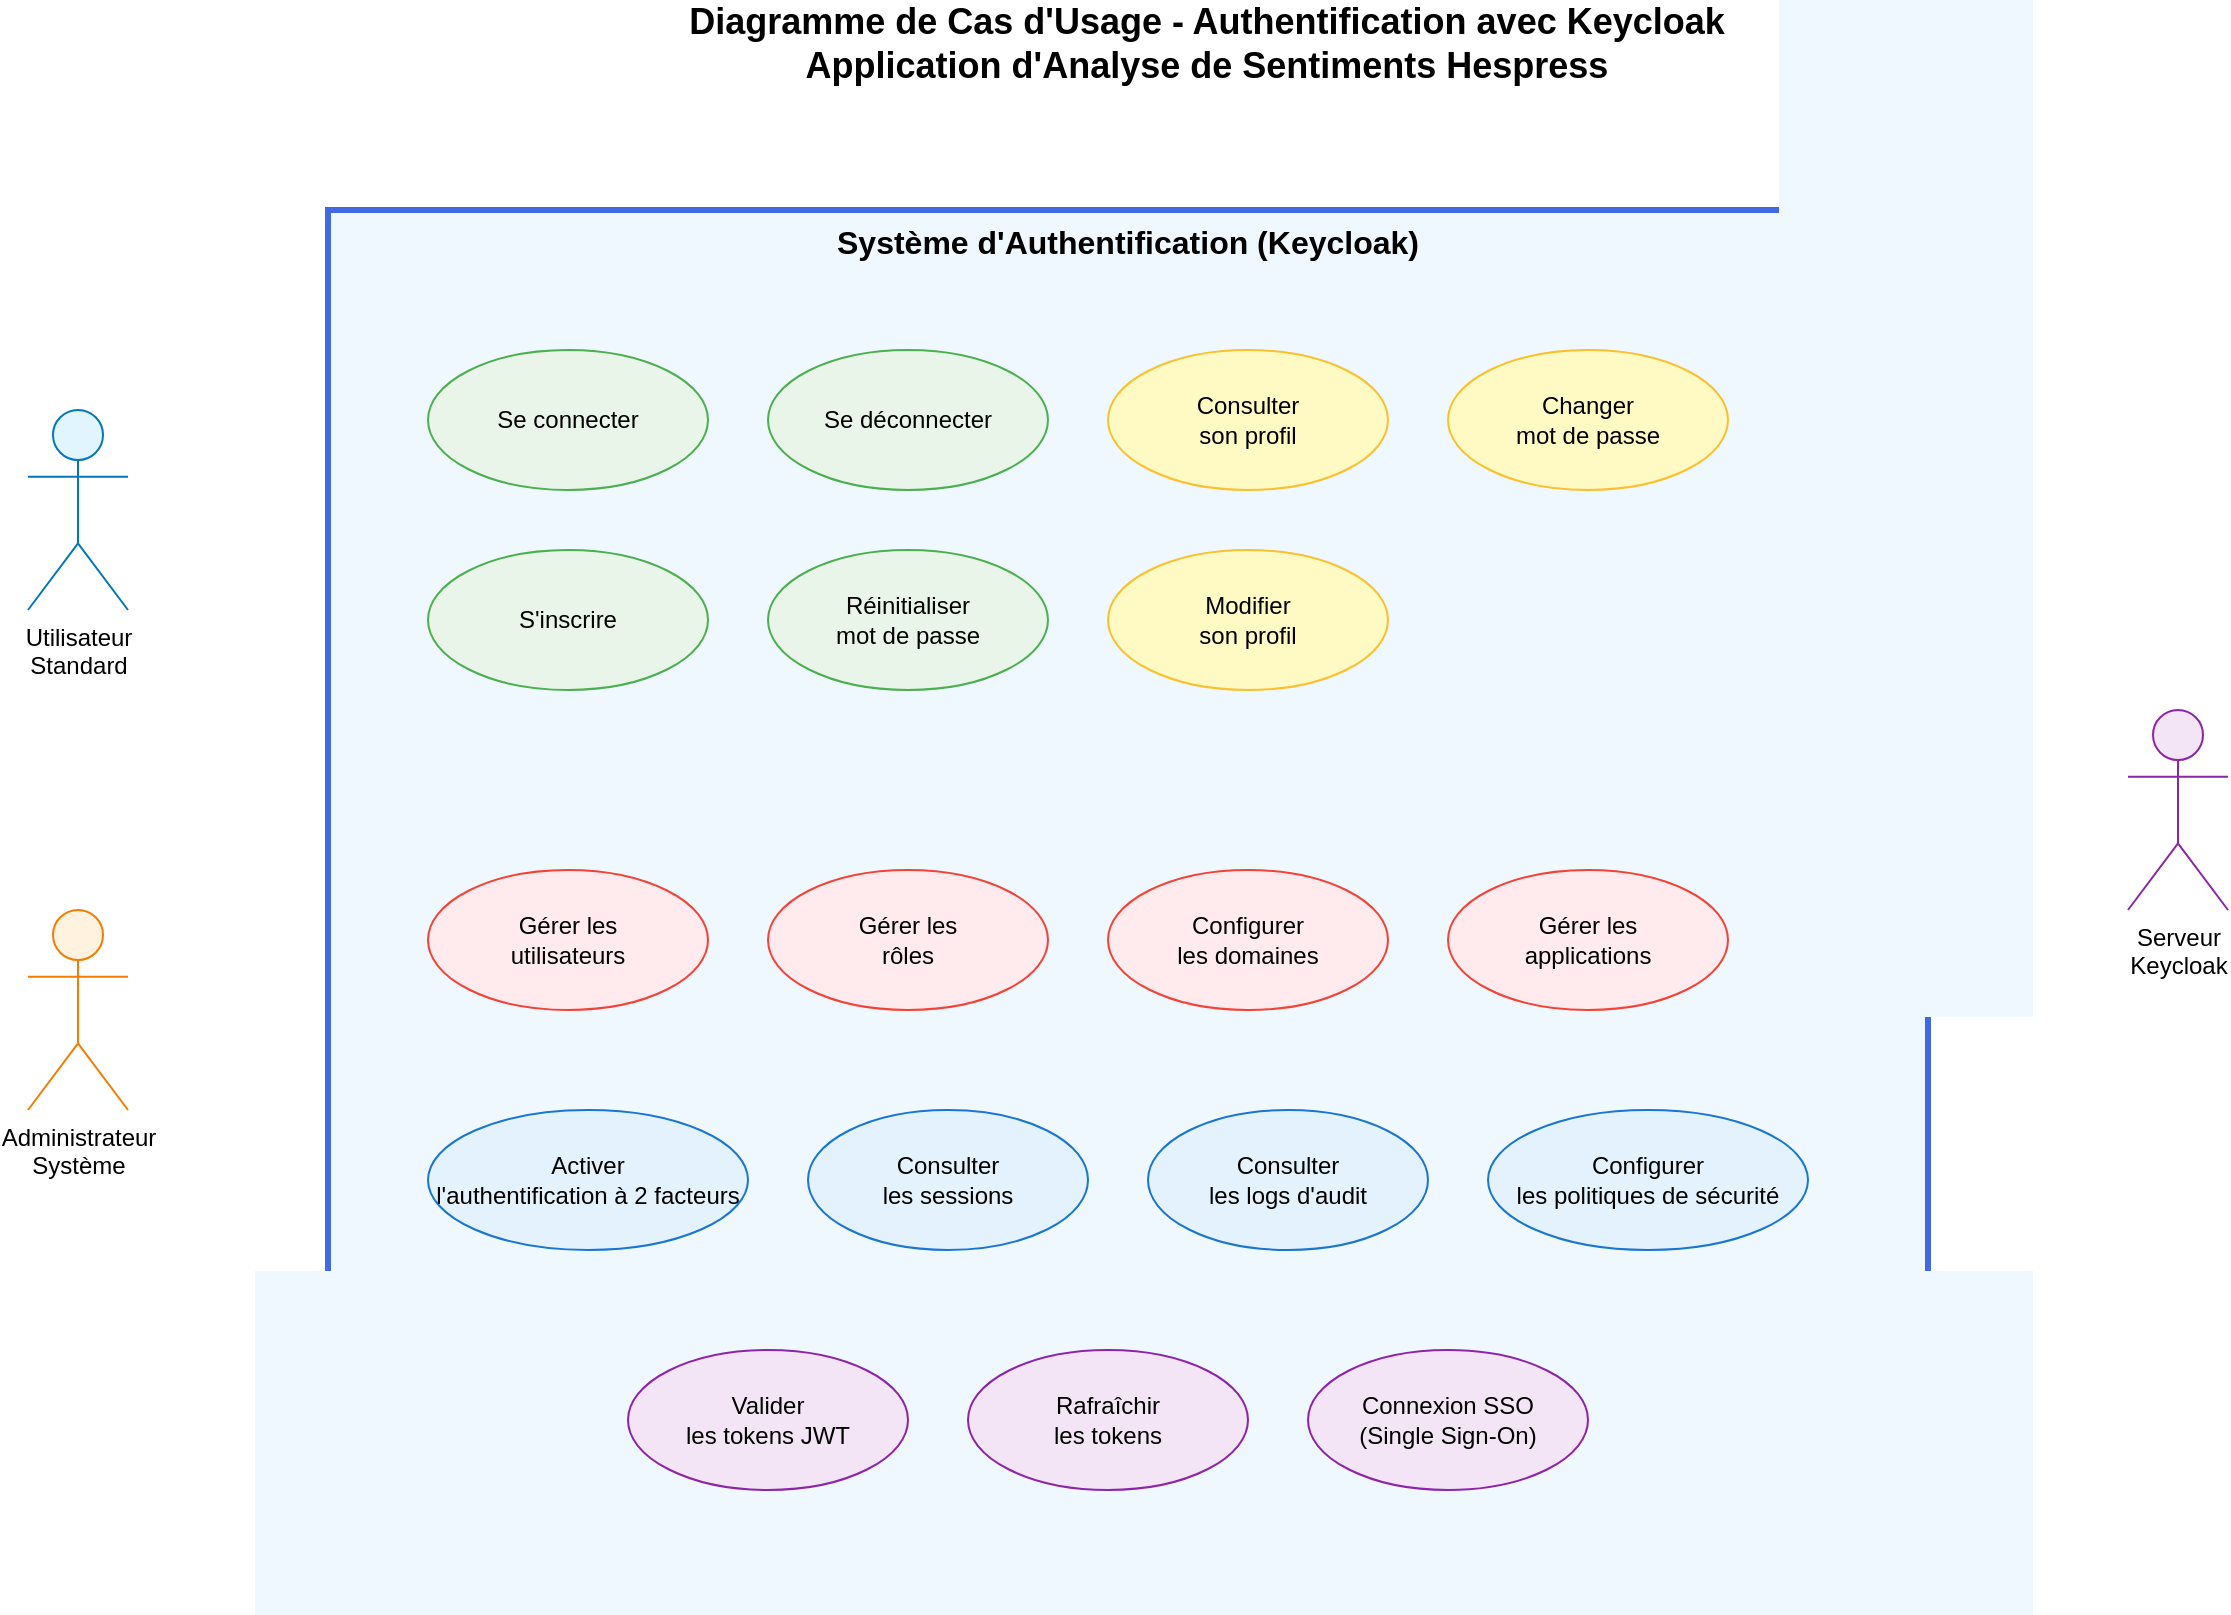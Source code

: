 <mxfile>
    <diagram name="Auth-UseCase" id="AuthenticationUseCases">
        <mxGraphModel dx="72986" dy="55893" grid="1" gridSize="9" guides="1" tooltips="1" connect="1" arrows="1" fold="1" page="1" pageScale="1" pageWidth="827" pageHeight="1169" math="0" shadow="0">
            <root>
                <mxCell id="0"/>
                <mxCell id="1" parent="0"/>
                <mxCell id="auth-system-boundary" value="Système d&#39;Authentification (Keycloak)" style="rounded=0;whiteSpace=wrap;html=1;fillColor=#f0f8ff;strokeColor=#4169e1;strokeWidth=3;fontSize=16;fontStyle=1;verticalAlign=top;" parent="1" vertex="1">
                    <mxGeometry x="-57081" y="-46490" width="800" height="700" as="geometry"/>
                </mxCell>
                <mxCell id="user-actor" value="Utilisateur&#xa;Standard" style="shape=umlActor;html=1;verticalLabelPosition=bottom;verticalAlign=top;align=center;fillColor=#e1f5fe;strokeColor=#0277bd;fontSize=12;" parent="1" vertex="1">
                    <mxGeometry x="-57231" y="-46390" width="50" height="100" as="geometry"/>
                </mxCell>
                <mxCell id="admin-actor" value="Administrateur&#xa;Système" style="shape=umlActor;html=1;verticalLabelPosition=bottom;verticalAlign=top;align=center;fillColor=#fff3e0;strokeColor=#f57c00;fontSize=12;" parent="1" vertex="1">
                    <mxGeometry x="-57231" y="-46140" width="50" height="100" as="geometry"/>
                </mxCell>
                <mxCell id="keycloak-actor" value="Serveur&#xa;Keycloak" style="shape=umlActor;html=1;verticalLabelPosition=bottom;verticalAlign=top;align=center;fillColor=#f3e5f5;strokeColor=#8e24aa;fontSize=12;" parent="1" vertex="1">
                    <mxGeometry x="-56181" y="-46240" width="50" height="100" as="geometry"/>
                </mxCell>
                <mxCell id="login-uc" value="Se connecter" style="ellipse;whiteSpace=wrap;html=1;fillColor=#e8f5e8;strokeColor=#4caf50;fontSize=12;" parent="1" vertex="1">
                    <mxGeometry x="-57031" y="-46420" width="140" height="70" as="geometry"/>
                </mxCell>
                <mxCell id="logout-uc" value="Se déconnecter" style="ellipse;whiteSpace=wrap;html=1;fillColor=#e8f5e8;strokeColor=#4caf50;fontSize=12;" parent="1" vertex="1">
                    <mxGeometry x="-56861" y="-46420" width="140" height="70" as="geometry"/>
                </mxCell>
                <mxCell id="register-uc" value="S&#39;inscrire" style="ellipse;whiteSpace=wrap;html=1;fillColor=#e8f5e8;strokeColor=#4caf50;fontSize=12;" parent="1" vertex="1">
                    <mxGeometry x="-57031" y="-46320" width="140" height="70" as="geometry"/>
                </mxCell>
                <mxCell id="reset-password-uc" value="Réinitialiser&#xa;mot de passe" style="ellipse;whiteSpace=wrap;html=1;fillColor=#e8f5e8;strokeColor=#4caf50;fontSize=12;" parent="1" vertex="1">
                    <mxGeometry x="-56861" y="-46320" width="140" height="70" as="geometry"/>
                </mxCell>
                <mxCell id="view-profile-uc" value="Consulter&#xa;son profil" style="ellipse;whiteSpace=wrap;html=1;fillColor=#fff9c4;strokeColor=#fbc02d;fontSize=12;" parent="1" vertex="1">
                    <mxGeometry x="-56691" y="-46420" width="140" height="70" as="geometry"/>
                </mxCell>
                <mxCell id="update-profile-uc" value="Modifier&#xa;son profil" style="ellipse;whiteSpace=wrap;html=1;fillColor=#fff9c4;strokeColor=#fbc02d;fontSize=12;" parent="1" vertex="1">
                    <mxGeometry x="-56691" y="-46320" width="140" height="70" as="geometry"/>
                </mxCell>
                <mxCell id="change-password-uc" value="Changer&#xa;mot de passe" style="ellipse;whiteSpace=wrap;html=1;fillColor=#fff9c4;strokeColor=#fbc02d;fontSize=12;" parent="1" vertex="1">
                    <mxGeometry x="-56521" y="-46420" width="140" height="70" as="geometry"/>
                </mxCell>
                <mxCell id="manage-users-uc" value="Gérer les&#xa;utilisateurs" style="ellipse;whiteSpace=wrap;html=1;fillColor=#ffebee;strokeColor=#f44336;fontSize=12;" parent="1" vertex="1">
                    <mxGeometry x="-57031" y="-46160" width="140" height="70" as="geometry"/>
                </mxCell>
                <mxCell id="manage-roles-uc" value="Gérer les&#xa;rôles" style="ellipse;whiteSpace=wrap;html=1;fillColor=#ffebee;strokeColor=#f44336;fontSize=12;" parent="1" vertex="1">
                    <mxGeometry x="-56861" y="-46160" width="140" height="70" as="geometry"/>
                </mxCell>
                <mxCell id="configure-realms-uc" value="Configurer&#xa;les domaines" style="ellipse;whiteSpace=wrap;html=1;fillColor=#ffebee;strokeColor=#f44336;fontSize=12;" parent="1" vertex="1">
                    <mxGeometry x="-56691" y="-46160" width="140" height="70" as="geometry"/>
                </mxCell>
                <mxCell id="manage-clients-uc" value="Gérer les&#xa;applications" style="ellipse;whiteSpace=wrap;html=1;fillColor=#ffebee;strokeColor=#f44336;fontSize=12;" parent="1" vertex="1">
                    <mxGeometry x="-56521" y="-46160" width="140" height="70" as="geometry"/>
                </mxCell>
                <mxCell id="enable-2fa-uc" value="Activer&#xa;l&#39;authentification à 2 facteurs" style="ellipse;whiteSpace=wrap;html=1;fillColor=#e3f2fd;strokeColor=#1976d2;fontSize=12;" parent="1" vertex="1">
                    <mxGeometry x="-57031" y="-46040" width="160" height="70" as="geometry"/>
                </mxCell>
                <mxCell id="view-sessions-uc" value="Consulter&#xa;les sessions" style="ellipse;whiteSpace=wrap;html=1;fillColor=#e3f2fd;strokeColor=#1976d2;fontSize=12;" parent="1" vertex="1">
                    <mxGeometry x="-56841" y="-46040" width="140" height="70" as="geometry"/>
                </mxCell>
                <mxCell id="audit-logs-uc" value="Consulter&#xa;les logs d&#39;audit" style="ellipse;whiteSpace=wrap;html=1;fillColor=#e3f2fd;strokeColor=#1976d2;fontSize=12;" parent="1" vertex="1">
                    <mxGeometry x="-56671" y="-46040" width="140" height="70" as="geometry"/>
                </mxCell>
                <mxCell id="configure-security-uc" value="Configurer&#xa;les politiques de sécurité" style="ellipse;whiteSpace=wrap;html=1;fillColor=#e3f2fd;strokeColor=#1976d2;fontSize=12;" parent="1" vertex="1">
                    <mxGeometry x="-56501" y="-46040" width="160" height="70" as="geometry"/>
                </mxCell>
                <mxCell id="validate-token-uc" value="Valider&#xa;les tokens JWT" style="ellipse;whiteSpace=wrap;html=1;fillColor=#f3e5f5;strokeColor=#8e24aa;fontSize=12;" parent="1" vertex="1">
                    <mxGeometry x="-56931" y="-45920" width="140" height="70" as="geometry"/>
                </mxCell>
                <mxCell id="refresh-token-uc" value="Rafraîchir&#xa;les tokens" style="ellipse;whiteSpace=wrap;html=1;fillColor=#f3e5f5;strokeColor=#8e24aa;fontSize=12;" parent="1" vertex="1">
                    <mxGeometry x="-56761" y="-45920" width="140" height="70" as="geometry"/>
                </mxCell>
                <mxCell id="sso-login-uc" value="Connexion SSO&#xa;(Single Sign-On)" style="ellipse;whiteSpace=wrap;html=1;fillColor=#f3e5f5;strokeColor=#8e24aa;fontSize=12;" parent="1" vertex="1">
                    <mxGeometry x="-56591" y="-45920" width="140" height="70" as="geometry"/>
                </mxCell>
                <mxCell id="user-login-rel" value="" style="endArrow=none;html=1;entryX=0;entryY=0.5;entryDx=0;entryDy=0;exitX=1;exitY=0.333;exitDx=0;exitDy=0;exitPerimeter=0;" parent="1" source="user-actor" target="login-uc" edge="1"/>
                <mxCell id="user-logout-rel" value="" style="endArrow=none;html=1;entryX=0;entryY=0.5;entryDx=0;entryDy=0;exitX=1;exitY=0.333;exitDx=0;exitDy=0;exitPerimeter=0;" parent="1" source="user-actor" target="logout-uc" edge="1"/>
                <mxCell id="user-register-rel" value="" style="endArrow=none;html=1;entryX=0;entryY=0.5;entryDx=0;entryDy=0;exitX=1;exitY=0.333;exitDx=0;exitDy=0;exitPerimeter=0;" parent="1" source="user-actor" target="register-uc" edge="1"/>
                <mxCell id="user-reset-password-rel" value="" style="endArrow=none;html=1;entryX=0;entryY=0.5;entryDx=0;entryDy=0;exitX=1;exitY=0.333;exitDx=0;exitDy=0;exitPerimeter=0;" parent="1" source="user-actor" target="reset-password-uc" edge="1"/>
                <mxCell id="user-view-profile-rel" value="" style="endArrow=none;html=1;entryX=0;entryY=0.5;entryDx=0;entryDy=0;exitX=1;exitY=0.333;exitDx=0;exitDy=0;exitPerimeter=0;" parent="1" source="user-actor" target="view-profile-uc" edge="1"/>
                <mxCell id="user-update-profile-rel" value="" style="endArrow=none;html=1;entryX=0;entryY=0.5;entryDx=0;entryDy=0;exitX=1;exitY=0.333;exitDx=0;exitDy=0;exitPerimeter=0;" parent="1" source="user-actor" target="update-profile-uc" edge="1"/>
                <mxCell id="user-change-password-rel" value="" style="endArrow=none;html=1;entryX=0;entryY=0.5;entryDx=0;entryDy=0;exitX=1;exitY=0.333;exitDx=0;exitDy=0;exitPerimeter=0;" parent="1" source="user-actor" target="change-password-uc" edge="1"/>
                <mxCell id="user-2fa-rel" value="" style="endArrow=none;html=1;entryX=0;entryY=0.5;entryDx=0;entryDy=0;exitX=1;exitY=0.333;exitDx=0;exitDy=0;exitPerimeter=0;" parent="1" source="user-actor" target="enable-2fa-uc" edge="1"/>
                <mxCell id="user-sessions-rel" value="" style="endArrow=none;html=1;entryX=0;entryY=0.5;entryDx=0;entryDy=0;exitX=1;exitY=0.333;exitDx=0;exitDy=0;exitPerimeter=0;" parent="1" source="user-actor" target="view-sessions-uc" edge="1"/>
                <mxCell id="admin-manage-users-rel" value="" style="endArrow=none;html=1;entryX=0;entryY=0.5;entryDx=0;entryDy=0;exitX=1;exitY=0.333;exitDx=0;exitDy=0;exitPerimeter=0;" parent="1" source="admin-actor" target="manage-users-uc" edge="1"/>
                <mxCell id="admin-manage-roles-rel" value="" style="endArrow=none;html=1;entryX=0;entryY=0.5;entryDx=0;entryDy=0;exitX=1;exitY=0.333;exitDx=0;exitDy=0;exitPerimeter=0;" parent="1" source="admin-actor" target="manage-roles-uc" edge="1"/>
                <mxCell id="admin-configure-realms-rel" value="" style="endArrow=none;html=1;entryX=0;entryY=0.5;entryDx=0;entryDy=0;exitX=1;exitY=0.333;exitDx=0;exitDy=0;exitPerimeter=0;" parent="1" source="admin-actor" target="configure-realms-uc" edge="1"/>
                <mxCell id="admin-manage-clients-rel" value="" style="endArrow=none;html=1;entryX=0;entryY=0.5;entryDx=0;entryDy=0;exitX=1;exitY=0.333;exitDx=0;exitDy=0;exitPerimeter=0;" parent="1" source="admin-actor" target="manage-clients-uc" edge="1"/>
                <mxCell id="admin-audit-logs-rel" value="" style="endArrow=none;html=1;entryX=0;entryY=0.5;entryDx=0;entryDy=0;exitX=1;exitY=0.333;exitDx=0;exitDy=0;exitPerimeter=0;" parent="1" source="admin-actor" target="audit-logs-uc" edge="1"/>
                <mxCell id="admin-configure-security-rel" value="" style="endArrow=none;html=1;entryX=0;entryY=0.5;entryDx=0;entryDy=0;exitX=1;exitY=0.333;exitDx=0;exitDy=0;exitPerimeter=0;" parent="1" source="admin-actor" target="configure-security-uc" edge="1"/>
                <mxCell id="keycloak-validate-token-rel" value="" style="endArrow=none;html=1;entryX=1;entryY=0.5;entryDx=0;entryDy=0;exitX=0;exitY=0.333;exitDx=0;exitDy=0;exitPerimeter=0;" parent="1" source="keycloak-actor" target="validate-token-uc" edge="1"/>
                <mxCell id="keycloak-refresh-token-rel" value="" style="endArrow=none;html=1;entryX=1;entryY=0.5;entryDx=0;entryDy=0;exitX=0;exitY=0.333;exitDx=0;exitDy=0;exitPerimeter=0;" parent="1" source="keycloak-actor" target="refresh-token-uc" edge="1"/>
                <mxCell id="keycloak-sso-rel" value="" style="endArrow=none;html=1;entryX=1;entryY=0.5;entryDx=0;entryDy=0;exitX=0;exitY=0.333;exitDx=0;exitDy=0;exitPerimeter=0;" parent="1" source="keycloak-actor" target="sso-login-uc" edge="1"/>
                <mxCell id="login-include-validate" value="&lt;&lt;include&gt;&gt;" style="html=1;verticalAlign=bottom;labelBackgroundColor=none;endArrow=open;endFill=0;dashed=1;exitX=0.5;exitY=1;exitDx=0;exitDy=0;entryX=0.5;entryY=0;entryDx=0;entryDy=0;" parent="1" source="login-uc" target="validate-token-uc" edge="1"/>
                <mxCell id="profile-include-login" value="&lt;&lt;include&gt;&gt;" style="html=1;verticalAlign=bottom;labelBackgroundColor=none;endArrow=open;endFill=0;dashed=1;exitX=0;exitY=0.5;exitDx=0;exitDy=0;entryX=1;entryY=0.5;entryDx=0;entryDy=0;" parent="1" source="view-profile-uc" target="login-uc" edge="1"/>
                <mxCell id="update-profile-include-login" value="&lt;&lt;include&gt;&gt;" style="html=1;verticalAlign=bottom;labelBackgroundColor=none;endArrow=open;endFill=0;dashed=1;exitX=0;exitY=0;exitDx=0;exitDy=0;entryX=1;entryY=1;entryDx=0;entryDy=0;" parent="1" source="update-profile-uc" target="login-uc" edge="1"/>
                <mxCell id="sso-extend-login" value="&lt;&lt;extend&gt;&gt;" style="html=1;verticalAlign=bottom;labelBackgroundColor=none;endArrow=open;endFill=0;dashed=1;exitX=0.5;exitY=0;exitDx=0;exitDy=0;entryX=0.5;entryY=1;entryDx=0;entryDy=0;" parent="1" source="sso-login-uc" target="login-uc" edge="1"/>
                <mxCell id="title" value="Diagramme de Cas d&#39;Usage - Authentification avec Keycloak&#xa;Application d&#39;Analyse de Sentiments Hespress" style="text;html=1;strokeColor=none;fillColor=none;align=center;verticalAlign=middle;whiteSpace=wrap;rounded=0;fontSize=18;fontStyle=1;" parent="1" vertex="1">
                    <mxGeometry x="-56943" y="-46593" width="603" height="40" as="geometry"/>
                </mxCell>
            </root>
        </mxGraphModel>
    </diagram>
</mxfile>